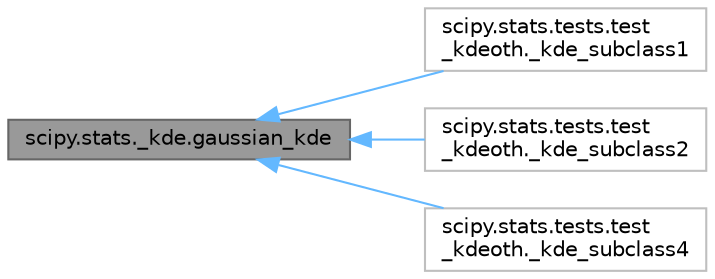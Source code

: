 digraph "scipy.stats._kde.gaussian_kde"
{
 // LATEX_PDF_SIZE
  bgcolor="transparent";
  edge [fontname=Helvetica,fontsize=10,labelfontname=Helvetica,labelfontsize=10];
  node [fontname=Helvetica,fontsize=10,shape=box,height=0.2,width=0.4];
  rankdir="LR";
  Node1 [id="Node000001",label="scipy.stats._kde.gaussian_kde",height=0.2,width=0.4,color="gray40", fillcolor="grey60", style="filled", fontcolor="black",tooltip=" "];
  Node1 -> Node2 [id="edge1_Node000001_Node000002",dir="back",color="steelblue1",style="solid",tooltip=" "];
  Node2 [id="Node000002",label="scipy.stats.tests.test\l_kdeoth._kde_subclass1",height=0.2,width=0.4,color="grey75", fillcolor="white", style="filled",URL="$d3/d9a/classscipy_1_1stats_1_1tests_1_1test__kdeoth_1_1__kde__subclass1.html",tooltip=" "];
  Node1 -> Node3 [id="edge2_Node000001_Node000003",dir="back",color="steelblue1",style="solid",tooltip=" "];
  Node3 [id="Node000003",label="scipy.stats.tests.test\l_kdeoth._kde_subclass2",height=0.2,width=0.4,color="grey75", fillcolor="white", style="filled",URL="$d9/dfc/classscipy_1_1stats_1_1tests_1_1test__kdeoth_1_1__kde__subclass2.html",tooltip=" "];
  Node1 -> Node4 [id="edge3_Node000001_Node000004",dir="back",color="steelblue1",style="solid",tooltip=" "];
  Node4 [id="Node000004",label="scipy.stats.tests.test\l_kdeoth._kde_subclass4",height=0.2,width=0.4,color="grey75", fillcolor="white", style="filled",URL="$df/d08/classscipy_1_1stats_1_1tests_1_1test__kdeoth_1_1__kde__subclass4.html",tooltip=" "];
}
